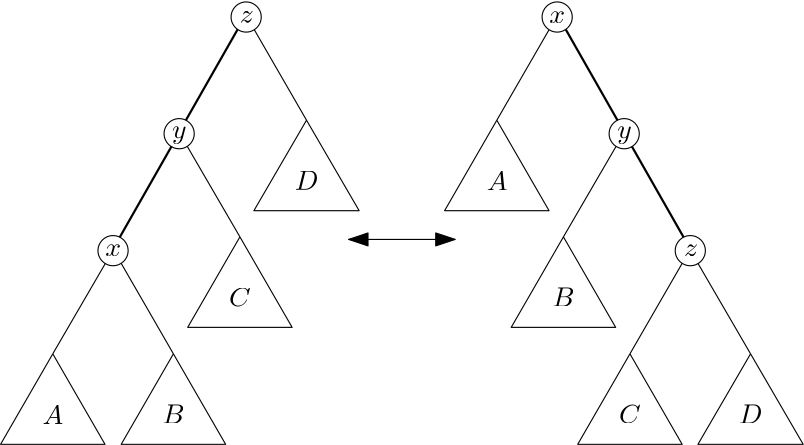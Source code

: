 <?xml version="1.0"?>
<!DOCTYPE ipe SYSTEM "ipe.dtd">
<ipe version="70206" creator="Ipe 7.2.7">
<info created="D:20211218033626" modified="D:20220101160924"/>
<ipestyle name="basic">
<symbol name="arrow/arc(spx)">
<path stroke="sym-stroke" fill="sym-stroke" pen="sym-pen">
0 0 m
-1 0.333 l
-1 -0.333 l
h
</path>
</symbol>
<symbol name="arrow/farc(spx)">
<path stroke="sym-stroke" fill="white" pen="sym-pen">
0 0 m
-1 0.333 l
-1 -0.333 l
h
</path>
</symbol>
<symbol name="arrow/ptarc(spx)">
<path stroke="sym-stroke" fill="sym-stroke" pen="sym-pen">
0 0 m
-1 0.333 l
-0.8 0 l
-1 -0.333 l
h
</path>
</symbol>
<symbol name="arrow/fptarc(spx)">
<path stroke="sym-stroke" fill="white" pen="sym-pen">
0 0 m
-1 0.333 l
-0.8 0 l
-1 -0.333 l
h
</path>
</symbol>
<symbol name="mark/circle(sx)" transformations="translations">
<path fill="sym-stroke">
0.6 0 0 0.6 0 0 e
0.4 0 0 0.4 0 0 e
</path>
</symbol>
<symbol name="mark/disk(sx)" transformations="translations">
<path fill="sym-stroke">
0.6 0 0 0.6 0 0 e
</path>
</symbol>
<symbol name="mark/fdisk(sfx)" transformations="translations">
<group>
<path fill="sym-fill">
0.5 0 0 0.5 0 0 e
</path>
<path fill="sym-stroke" fillrule="eofill">
0.6 0 0 0.6 0 0 e
0.4 0 0 0.4 0 0 e
</path>
</group>
</symbol>
<symbol name="mark/box(sx)" transformations="translations">
<path fill="sym-stroke" fillrule="eofill">
-0.6 -0.6 m
0.6 -0.6 l
0.6 0.6 l
-0.6 0.6 l
h
-0.4 -0.4 m
0.4 -0.4 l
0.4 0.4 l
-0.4 0.4 l
h
</path>
</symbol>
<symbol name="mark/square(sx)" transformations="translations">
<path fill="sym-stroke">
-0.6 -0.6 m
0.6 -0.6 l
0.6 0.6 l
-0.6 0.6 l
h
</path>
</symbol>
<symbol name="mark/fsquare(sfx)" transformations="translations">
<group>
<path fill="sym-fill">
-0.5 -0.5 m
0.5 -0.5 l
0.5 0.5 l
-0.5 0.5 l
h
</path>
<path fill="sym-stroke" fillrule="eofill">
-0.6 -0.6 m
0.6 -0.6 l
0.6 0.6 l
-0.6 0.6 l
h
-0.4 -0.4 m
0.4 -0.4 l
0.4 0.4 l
-0.4 0.4 l
h
</path>
</group>
</symbol>
<symbol name="mark/cross(sx)" transformations="translations">
<group>
<path fill="sym-stroke">
-0.43 -0.57 m
0.57 0.43 l
0.43 0.57 l
-0.57 -0.43 l
h
</path>
<path fill="sym-stroke">
-0.43 0.57 m
0.57 -0.43 l
0.43 -0.57 l
-0.57 0.43 l
h
</path>
</group>
</symbol>
<symbol name="arrow/fnormal(spx)">
<path stroke="sym-stroke" fill="white" pen="sym-pen">
0 0 m
-1 0.333 l
-1 -0.333 l
h
</path>
</symbol>
<symbol name="arrow/pointed(spx)">
<path stroke="sym-stroke" fill="sym-stroke" pen="sym-pen">
0 0 m
-1 0.333 l
-0.8 0 l
-1 -0.333 l
h
</path>
</symbol>
<symbol name="arrow/fpointed(spx)">
<path stroke="sym-stroke" fill="white" pen="sym-pen">
0 0 m
-1 0.333 l
-0.8 0 l
-1 -0.333 l
h
</path>
</symbol>
<symbol name="arrow/linear(spx)">
<path stroke="sym-stroke" pen="sym-pen">
-1 0.333 m
0 0 l
-1 -0.333 l
</path>
</symbol>
<symbol name="arrow/fdouble(spx)">
<path stroke="sym-stroke" fill="white" pen="sym-pen">
0 0 m
-1 0.333 l
-1 -0.333 l
h
-1 0 m
-2 0.333 l
-2 -0.333 l
h
</path>
</symbol>
<symbol name="arrow/double(spx)">
<path stroke="sym-stroke" fill="sym-stroke" pen="sym-pen">
0 0 m
-1 0.333 l
-1 -0.333 l
h
-1 0 m
-2 0.333 l
-2 -0.333 l
h
</path>
</symbol>
<pen name="heavier" value="0.8"/>
<pen name="fat" value="1.2"/>
<pen name="ultrafat" value="2"/>
<symbolsize name="large" value="5"/>
<symbolsize name="small" value="2"/>
<symbolsize name="tiny" value="1.1"/>
<arrowsize name="large" value="10"/>
<arrowsize name="small" value="5"/>
<arrowsize name="tiny" value="3"/>
<color name="red" value="1 0 0"/>
<color name="green" value="0 1 0"/>
<color name="blue" value="0 0 1"/>
<color name="yellow" value="1 1 0"/>
<color name="orange" value="1 0.647 0"/>
<color name="gold" value="1 0.843 0"/>
<color name="purple" value="0.627 0.125 0.941"/>
<color name="gray" value="0.745"/>
<color name="brown" value="0.647 0.165 0.165"/>
<color name="navy" value="0 0 0.502"/>
<color name="pink" value="1 0.753 0.796"/>
<color name="seagreen" value="0.18 0.545 0.341"/>
<color name="turquoise" value="0.251 0.878 0.816"/>
<color name="violet" value="0.933 0.51 0.933"/>
<color name="darkblue" value="0 0 0.545"/>
<color name="darkcyan" value="0 0.545 0.545"/>
<color name="darkgray" value="0.663"/>
<color name="darkgreen" value="0 0.392 0"/>
<color name="darkmagenta" value="0.545 0 0.545"/>
<color name="darkorange" value="1 0.549 0"/>
<color name="darkred" value="0.545 0 0"/>
<color name="lightblue" value="0.678 0.847 0.902"/>
<color name="lightcyan" value="0.878 1 1"/>
<color name="lightgray" value="0.827"/>
<color name="lightgreen" value="0.565 0.933 0.565"/>
<color name="lightyellow" value="1 1 0.878"/>
<dashstyle name="dashed" value="[4] 0"/>
<dashstyle name="dotted" value="[1 3] 0"/>
<dashstyle name="dash dotted" value="[4 2 1 2] 0"/>
<dashstyle name="dash dot dotted" value="[4 2 1 2 1 2] 0"/>
<textsize name="large" value="\large"/>
<textsize name="Large" value="\Large"/>
<textsize name="LARGE" value="\LARGE"/>
<textsize name="huge" value="\huge"/>
<textsize name="Huge" value="\Huge"/>
<textsize name="small" value="\small"/>
<textsize name="footnote" value="\footnotesize"/>
<textsize name="tiny" value="\tiny"/>
<textstyle name="center" begin="\begin{center}" end="\end{center}"/>
<textstyle name="itemize" begin="\begin{itemize}" end="\end{itemize}"/>
<textstyle name="item" begin="\begin{itemize}\item{}" end="\end{itemize}"/>
<gridsize name="4 pts" value="4"/>
<gridsize name="8 pts (~3 mm)" value="8"/>
<gridsize name="16 pts (~6 mm)" value="16"/>
<gridsize name="32 pts (~12 mm)" value="32"/>
<gridsize name="10 pts (~3.5 mm)" value="10"/>
<gridsize name="20 pts (~7 mm)" value="20"/>
<gridsize name="14 pts (~5 mm)" value="14"/>
<gridsize name="28 pts (~10 mm)" value="28"/>
<gridsize name="56 pts (~20 mm)" value="56"/>
<anglesize name="90 deg" value="90"/>
<anglesize name="60 deg" value="60"/>
<anglesize name="45 deg" value="45"/>
<anglesize name="30 deg" value="30"/>
<anglesize name="22.5 deg" value="22.5"/>
<opacity name="10%" value="0.1"/>
<opacity name="30%" value="0.3"/>
<opacity name="50%" value="0.5"/>
<opacity name="75%" value="0.75"/>
<tiling name="falling" angle="-60" step="4" width="1"/>
<tiling name="rising" angle="30" step="4" width="1"/>
</ipestyle>
<page>
<layer name="alpha"/>
<view layers="alpha" active="alpha"/>
<path layer="alpha" matrix="0.339266 0 0 0.339266 229.687 569.22" stroke="black">
16 0 0 16 128 704 e
</path>
<path matrix="0.339266 0 0 0.339266 207.959 537.501" stroke="black">
128 688 m
72.5843 591.983 l
183.416 591.983 l
128 688 l
128 688 l
</path>
<path matrix="0.339266 0 0 0.339266 226.76 570.077" stroke="black">
128 688 m
72.5843 591.983 l
</path>
<path matrix="0.171379 0.292798 -0.292798 0.171379 455.703 648.21" stroke="black" pen="heavier">
128 688 m
72.5843 591.983 l
</path>
<path matrix="0.339266 0 0 0.339266 253.813 527.218" stroke="black">
16 0 0 16 128 704 e
</path>
<path matrix="0.341884 0 0 0.339266 250.55 528.075" stroke="black">
128 688 m
72.5843 591.983 l
</path>
<text matrix="1 0 0 1 238.232 69.8389" transformations="translations" pos="32 736" stroke="black" type="label" width="5.694" height="4.289" depth="0" valign="baseline" style="math">x</text>
<text matrix="1 0 0 1 231.103 -23.4333" transformations="translations" pos="63.6018 787.855" stroke="black" type="label" width="5.242" height="4.297" depth="1.93" valign="baseline" style="math">y</text>
<text matrix="1 0 0 1 160.118 -6.26004" transformations="translations" pos="87.5986 751.934" stroke="black" type="label" width="7.472" height="6.808" depth="0" valign="baseline" style="math">A</text>
<path matrix="0.171379 0.292798 -0.292798 0.171379 479.5 606.103" stroke="black" pen="heavier">
128 688 m
72.5843 591.983 l
</path>
<path matrix="0.339266 0 0 0.339266 277.609 485.111" stroke="black">
16 0 0 16 128 704 e
</path>
<text matrix="1 0 0 1 255.135 -65.9279" pos="63.6018 787.855" stroke="black" type="label" width="5.071" height="4.289" depth="0" valign="baseline" style="math">z</text>
<path matrix="0.339266 0 0 0.339266 274.681 485.968" stroke="black">
128 688 m
72.5843 591.983 l
</path>
<path matrix="-0.341884 0 0 0.339266 367.548 485.968" stroke="black">
128 688 m
72.5843 591.983 l
</path>
<path matrix="-0.339266 0 0 0.339266 318.792 495.5" stroke="black">
128 688 m
72.5843 591.983 l
183.416 591.983 l
128 688 l
128 688 l
</path>
<text matrix="1 0 0 1 156.346 -4.25747" pos="114.991 708.109" stroke="black" type="label" width="8.057" height="6.808" depth="0" valign="baseline" style="math">B</text>
<path matrix="0.339266 0 0 0.339266 255.881 453.393" stroke="black">
128 688 m
72.5843 591.983 l
183.416 591.983 l
128 688 l
128 688 l
</path>
<text matrix="1 0 0 1 180.399 -46.3643" pos="114.991 708.109" stroke="black" type="label" width="7.833" height="6.808" depth="0" valign="baseline" style="math">C</text>
<path matrix="-0.341884 0 0 0.339266 386.494 453.393" stroke="black">
128 688 m
72.5843 591.983 l
183.416 591.983 l
128 688 l
128 688 l
</path>
<text matrix="1 0 0 1 181.892 -44.3995" pos="156.578 706.144" stroke="black" type="label" width="8.525" height="6.808" depth="0" valign="baseline" style="math">D</text>
<path matrix="-0.339266 0 0 0.339266 204.576 569.22" stroke="black">
16 0 0 16 128 704 e
</path>
<path matrix="-0.339266 0 0 0.339266 207.503 570.077" stroke="black">
128 688 m
72.5843 591.983 l
</path>
<path matrix="-0.171379 0.292798 0.292798 0.171379 -21.44 648.21" stroke="black" pen="heavier">
128 688 m
72.5843 591.983 l
</path>
<path matrix="-0.339266 0 0 0.339266 180.45 527.218" stroke="black">
16 0 0 16 128 704 e
</path>
<path matrix="-0.341884 0 0 0.339266 183.713 528.075" stroke="black">
128 688 m
72.5843 591.983 l
</path>
<path matrix="-0.171379 0.292798 0.292798 0.171379 -45.237 606.103" stroke="black" pen="heavier">
128 688 m
72.5843 591.983 l
</path>
<path matrix="-0.339266 0 0 0.339266 156.654 485.111" stroke="black">
16 0 0 16 128 704 e
</path>
<text matrix="1 0 0 1 46.854 -65.9279" pos="63.6018 787.855" stroke="black" type="label" width="5.694" height="4.289" depth="0" valign="baseline" style="math">x</text>
<path matrix="-0.339266 0 0 0.339266 159.582 485.968" stroke="black">
128 688 m
72.5843 591.983 l
</path>
<path matrix="0.341884 0 0 0.339266 66.715 485.968" stroke="black">
128 688 m
72.5843 591.983 l
</path>
<text matrix="1 0 0 1 70.8879 -23.433" transformations="translations" pos="63.6018 787.855" stroke="black" type="label" width="5.242" height="4.297" depth="1.93" valign="baseline" style="math">y</text>
<text matrix="1 0 0 1 95.2499 18.1814" pos="63.6018 787.855" stroke="black" type="label" width="5.071" height="4.289" depth="0" valign="baseline" style="math">z</text>
<path matrix="1 0 0 1 8 24" stroke="black" arrow="normal/normal" rarrow="normal/normal">
190.013 704 m
228.394 704 l
</path>
<path matrix="0.339266 0 0 0.339266 48.1044 453.392" stroke="black">
128 688 m
72.5843 591.983 l
183.416 591.983 l
128 688 l
128 688 l
</path>
<text matrix="1 0 0 1 0.263411 -90.3693" transformations="translations" pos="87.5986 751.934" stroke="black" type="label" width="7.472" height="6.808" depth="0" valign="baseline" style="math">A</text>
<path matrix="-0.339266 0 0 0.339266 178.383 453.393" stroke="black">
128 688 m
72.5843 591.983 l
183.416 591.983 l
128 688 l
128 688 l
</path>
<text matrix="1 0 0 1 15.9366 -46.3648" pos="114.991 708.109" stroke="black" type="label" width="8.057" height="6.808" depth="0" valign="baseline" style="math">B</text>
<path matrix="0.339266 0 0 0.339266 115.472 495.5" stroke="black">
128 688 m
72.5843 591.983 l
183.416 591.983 l
128 688 l
128 688 l
</path>
<text matrix="1 0 0 1 39.9896 -4.2576" pos="114.991 708.109" stroke="black" type="label" width="7.833" height="6.808" depth="0" valign="baseline" style="math">C</text>
<path matrix="-0.341884 0 0 0.339266 226.639 537.502" stroke="black">
128 688 m
72.5843 591.983 l
183.416 591.983 l
128 688 l
128 688 l
</path>
<text matrix="1 0 0 1 22.0366 39.7092" pos="156.578 706.144" stroke="black" type="label" width="8.525" height="6.808" depth="0" valign="baseline" style="math">D</text>
</page>
</ipe>
